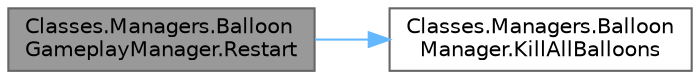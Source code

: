 digraph "Classes.Managers.BalloonGameplayManager.Restart"
{
 // LATEX_PDF_SIZE
  bgcolor="transparent";
  edge [fontname=Helvetica,fontsize=10,labelfontname=Helvetica,labelfontsize=10];
  node [fontname=Helvetica,fontsize=10,shape=box,height=0.2,width=0.4];
  rankdir="LR";
  Node1 [id="Node000001",label="Classes.Managers.Balloon\lGameplayManager.Restart",height=0.2,width=0.4,color="gray40", fillcolor="grey60", style="filled", fontcolor="black",tooltip=" "];
  Node1 -> Node2 [id="edge1_Node000001_Node000002",color="steelblue1",style="solid",tooltip=" "];
  Node2 [id="Node000002",label="Classes.Managers.Balloon\lManager.KillAllBalloons",height=0.2,width=0.4,color="grey40", fillcolor="white", style="filled",URL="$class_classes_1_1_managers_1_1_balloon_manager.html#a772d3a232d51855dff3b3aa3bbc34eca",tooltip=" "];
}
